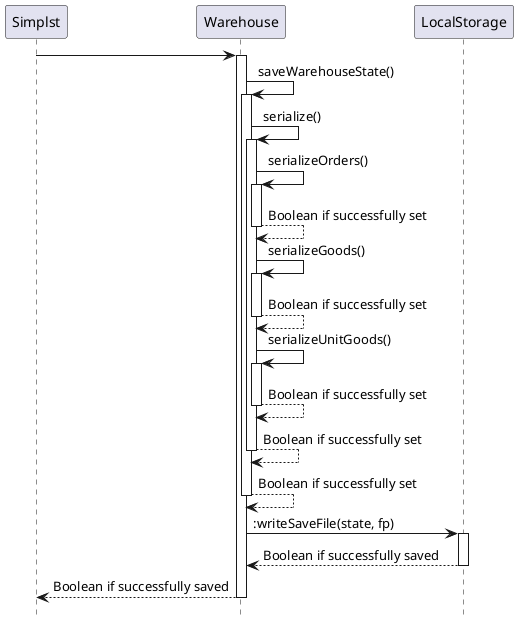 @startuml
'https://plantuml.com/sequence-diagram
hide footbox

participant Simplst as S
participant Warehouse as w
participant LocalStorage as ls

S -> w
activate w
w -> w ++ : saveWarehouseState()
w -> w ++ : serialize()
w -> w ++ : serializeOrders()
w --> w -- : Boolean if successfully set
w -> w ++ : serializeGoods()
w --> w -- : Boolean if successfully set
w -> w ++ : serializeUnitGoods()
w --> w -- : Boolean if successfully set
w --> w -- : Boolean if successfully set
w --> w -- : Boolean if successfully set
w -> ls ++ : :writeSaveFile(state, fp)
ls --> w -- : Boolean if successfully saved
w --> S -- : Boolean if successfully saved
@enduml